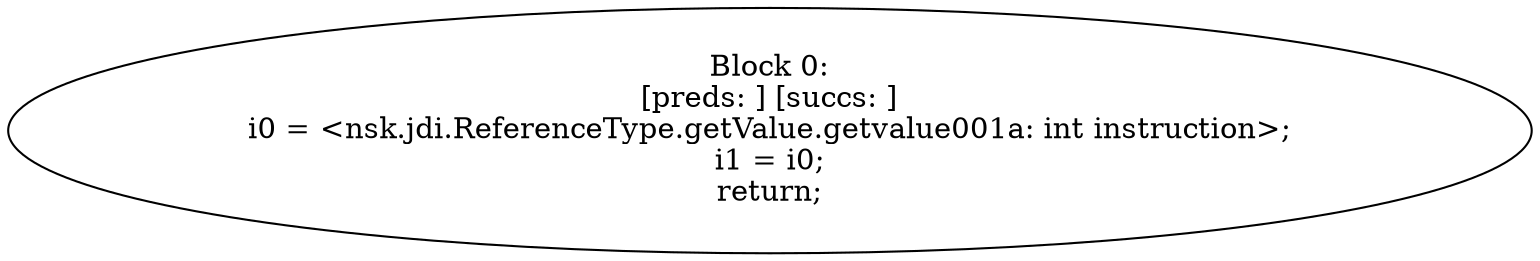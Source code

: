 digraph "unitGraph" {
    "Block 0:
[preds: ] [succs: ]
i0 = <nsk.jdi.ReferenceType.getValue.getvalue001a: int instruction>;
i1 = i0;
return;
"
}
